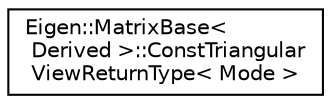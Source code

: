 digraph "Graphical Class Hierarchy"
{
  edge [fontname="Helvetica",fontsize="10",labelfontname="Helvetica",labelfontsize="10"];
  node [fontname="Helvetica",fontsize="10",shape=record];
  rankdir="LR";
  Node1 [label="Eigen::MatrixBase\<\l Derived \>::ConstTriangular\lViewReturnType\< Mode \>",height=0.2,width=0.4,color="black", fillcolor="white", style="filled",URL="$struct_eigen_1_1_matrix_base_1_1_const_triangular_view_return_type.html"];
}
